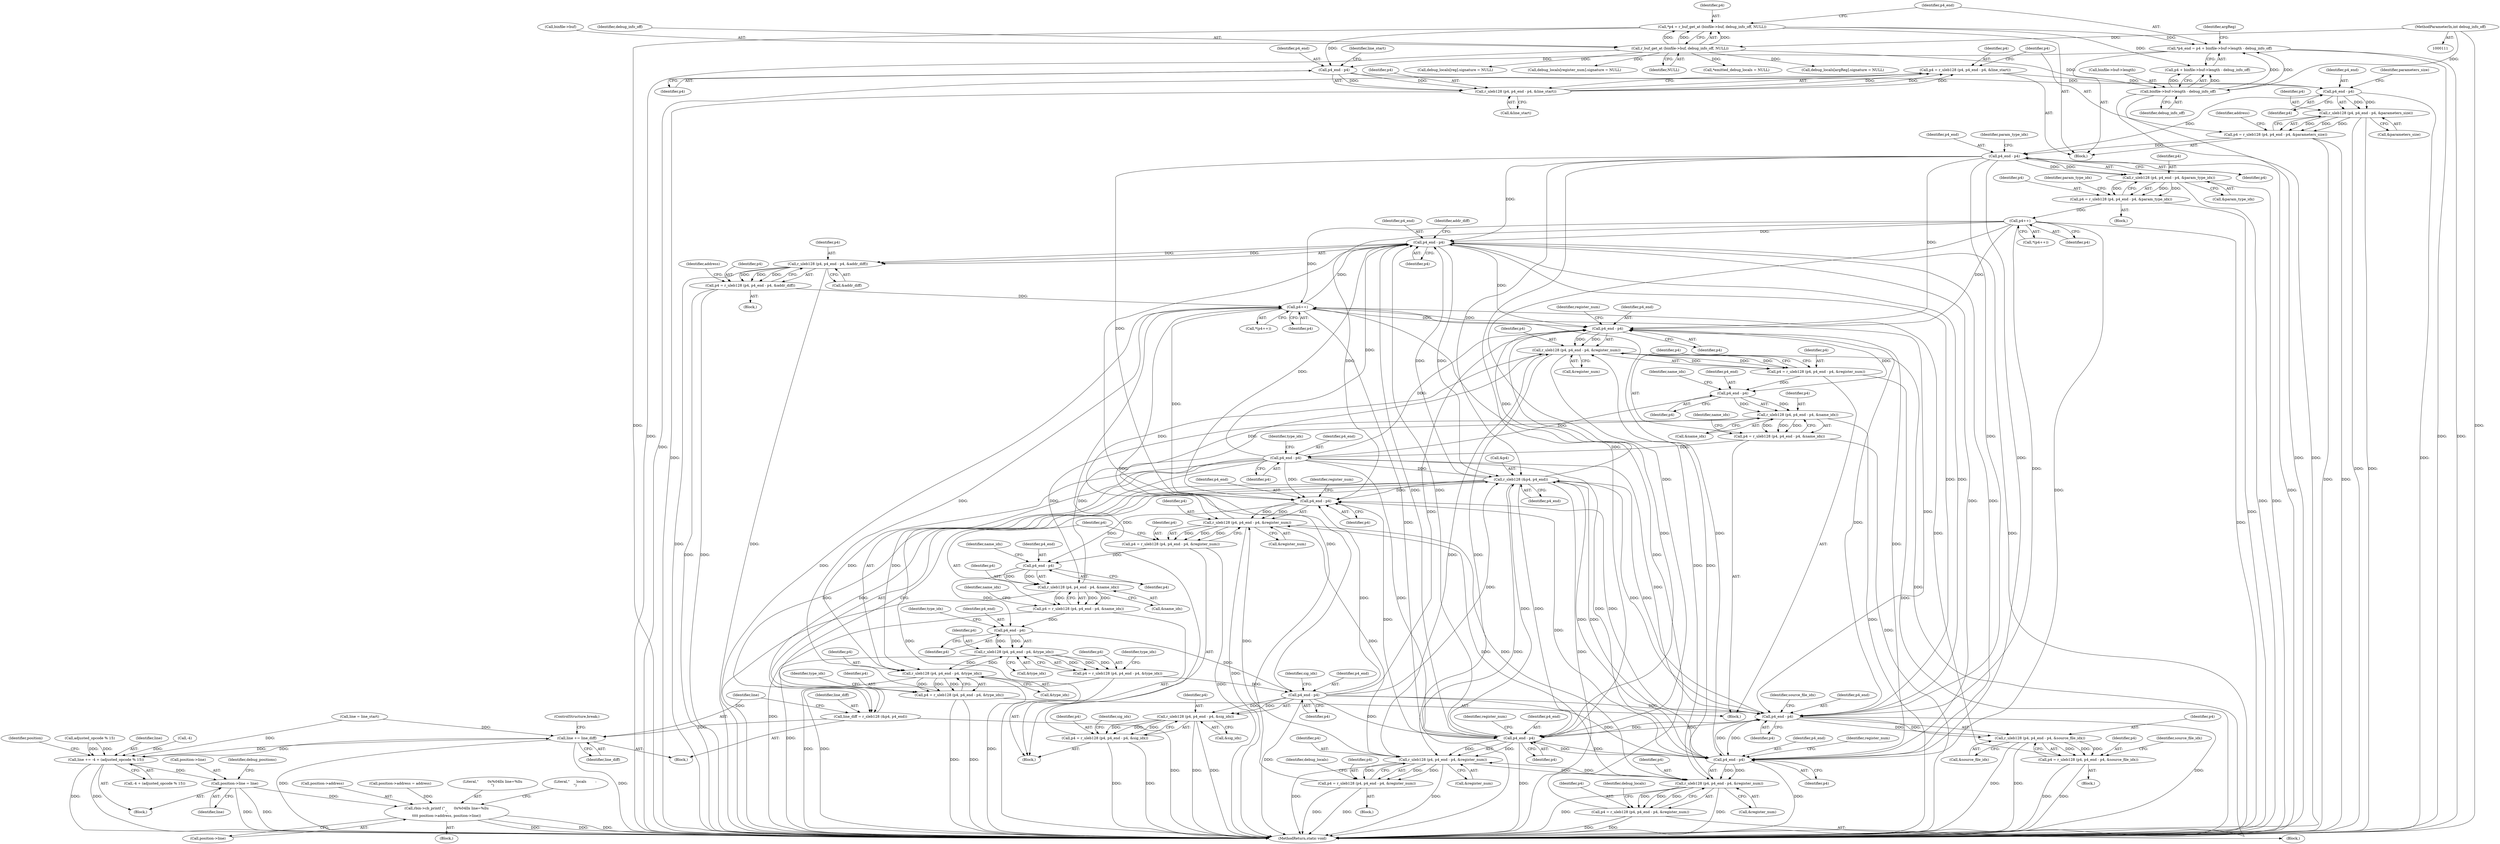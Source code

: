 digraph "0_radare2_ad55822430a03fe075221b543efb434567e9e431@pointer" {
"1000182" [label="(Call,p4 = r_uleb128 (p4, p4_end - p4, &line_start))"];
"1000184" [label="(Call,r_uleb128 (p4, p4_end - p4, &line_start))"];
"1000186" [label="(Call,p4_end - p4)"];
"1000140" [label="(Call,*p4_end = p4 + binfile->buf->length - debug_info_off)"];
"1000131" [label="(Call,*p4 = r_buf_get_at (binfile->buf, debug_info_off, NULL))"];
"1000133" [label="(Call,r_buf_get_at (binfile->buf, debug_info_off, NULL))"];
"1000122" [label="(MethodParameterIn,int debug_info_off)"];
"1000144" [label="(Call,binfile->buf->length - debug_info_off)"];
"1000195" [label="(Call,p4_end - p4)"];
"1000193" [label="(Call,r_uleb128 (p4, p4_end - p4, &parameters_size))"];
"1000191" [label="(Call,p4 = r_uleb128 (p4, p4_end - p4, &parameters_size))"];
"1000328" [label="(Call,p4_end - p4)"];
"1000326" [label="(Call,r_uleb128 (p4, p4_end - p4, &param_type_idx))"];
"1000324" [label="(Call,p4 = r_uleb128 (p4, p4_end - p4, &param_type_idx))"];
"1000405" [label="(Call,p4++)"];
"1000426" [label="(Call,p4_end - p4)"];
"1000424" [label="(Call,r_uleb128 (p4, p4_end - p4, &addr_diff))"];
"1000422" [label="(Call,p4 = r_uleb128 (p4, p4_end - p4, &addr_diff))"];
"1000995" [label="(Call,p4++)"];
"1000457" [label="(Call,p4_end - p4)"];
"1000455" [label="(Call,r_uleb128 (p4, p4_end - p4, &register_num))"];
"1000453" [label="(Call,p4 = r_uleb128 (p4, p4_end - p4, &register_num))"];
"1000466" [label="(Call,p4_end - p4)"];
"1000464" [label="(Call,r_uleb128 (p4, p4_end - p4, &name_idx))"];
"1000462" [label="(Call,p4 = r_uleb128 (p4, p4_end - p4, &name_idx))"];
"1000478" [label="(Call,p4_end - p4)"];
"1000440" [label="(Call,r_sleb128 (&p4, p4_end))"];
"1000438" [label="(Call,line_diff = r_sleb128 (&p4, p4_end))"];
"1000444" [label="(Call,line += line_diff)"];
"1000950" [label="(Call,line += -4 + (adjusted_opcode % 15))"];
"1000982" [label="(Call,position->line = line)"];
"1001055" [label="(Call,rbin->cb_printf (\"        0x%04llx line=%llu\n\",\n\t\t\t\t position->address, position->line))"];
"1000621" [label="(Call,p4_end - p4)"];
"1000619" [label="(Call,r_uleb128 (p4, p4_end - p4, &register_num))"];
"1000617" [label="(Call,p4 = r_uleb128 (p4, p4_end - p4, &register_num))"];
"1000630" [label="(Call,p4_end - p4)"];
"1000628" [label="(Call,r_uleb128 (p4, p4_end - p4, &name_idx))"];
"1000626" [label="(Call,p4 = r_uleb128 (p4, p4_end - p4, &name_idx))"];
"1000642" [label="(Call,p4_end - p4)"];
"1000640" [label="(Call,r_uleb128 (p4, p4_end - p4, &type_idx))"];
"1000476" [label="(Call,r_uleb128 (p4, p4_end - p4, &type_idx))"];
"1000474" [label="(Call,p4 = r_uleb128 (p4, p4_end - p4, &type_idx))"];
"1000638" [label="(Call,p4 = r_uleb128 (p4, p4_end - p4, &type_idx))"];
"1000654" [label="(Call,p4_end - p4)"];
"1000652" [label="(Call,r_uleb128 (p4, p4_end - p4, &sig_idx))"];
"1000650" [label="(Call,p4 = r_uleb128 (p4, p4_end - p4, &sig_idx))"];
"1000796" [label="(Call,p4_end - p4)"];
"1000794" [label="(Call,r_uleb128 (p4, p4_end - p4, &register_num))"];
"1000792" [label="(Call,p4 = r_uleb128 (p4, p4_end - p4, &register_num))"];
"1000889" [label="(Call,r_uleb128 (p4, p4_end - p4, &register_num))"];
"1000887" [label="(Call,p4 = r_uleb128 (p4, p4_end - p4, &register_num))"];
"1000891" [label="(Call,p4_end - p4)"];
"1000929" [label="(Call,p4_end - p4)"];
"1000927" [label="(Call,r_uleb128 (p4, p4_end - p4, &source_file_idx))"];
"1000925" [label="(Call,p4 = r_uleb128 (p4, p4_end - p4, &source_file_idx))"];
"1000440" [label="(Call,r_sleb128 (&p4, p4_end))"];
"1000429" [label="(Call,&addr_diff)"];
"1000188" [label="(Identifier,p4)"];
"1000131" [label="(Call,*p4 = r_buf_get_at (binfile->buf, debug_info_off, NULL))"];
"1000796" [label="(Call,p4_end - p4)"];
"1000445" [label="(Identifier,line)"];
"1000798" [label="(Identifier,p4)"];
"1000888" [label="(Identifier,p4)"];
"1000326" [label="(Call,r_uleb128 (p4, p4_end - p4, &param_type_idx))"];
"1000447" [label="(ControlStructure,break;)"];
"1000194" [label="(Identifier,p4)"];
"1000145" [label="(Call,binfile->buf->length)"];
"1000464" [label="(Call,r_uleb128 (p4, p4_end - p4, &name_idx))"];
"1000189" [label="(Call,&line_start)"];
"1000617" [label="(Call,p4 = r_uleb128 (p4, p4_end - p4, &register_num))"];
"1000183" [label="(Identifier,p4)"];
"1000198" [label="(Call,&parameters_size)"];
"1000332" [label="(Identifier,param_type_idx)"];
"1000654" [label="(Call,p4_end - p4)"];
"1000626" [label="(Call,p4 = r_uleb128 (p4, p4_end - p4, &name_idx))"];
"1000453" [label="(Call,p4 = r_uleb128 (p4, p4_end - p4, &register_num))"];
"1000470" [label="(Identifier,name_idx)"];
"1000900" [label="(Identifier,debug_locals)"];
"1000404" [label="(Call,*(p4++))"];
"1000797" [label="(Identifier,p4_end)"];
"1000138" [label="(Identifier,NULL)"];
"1000423" [label="(Identifier,p4)"];
"1000634" [label="(Identifier,name_idx)"];
"1000169" [label="(Call,*emitted_debug_locals = NULL)"];
"1000924" [label="(Block,)"];
"1000444" [label="(Call,line += line_diff)"];
"1000928" [label="(Identifier,p4)"];
"1000950" [label="(Call,line += -4 + (adjusted_opcode % 15))"];
"1001056" [label="(Literal,\"        0x%04llx line=%llu\n\")"];
"1000892" [label="(Identifier,p4_end)"];
"1000462" [label="(Call,p4 = r_uleb128 (p4, p4_end - p4, &name_idx))"];
"1000930" [label="(Identifier,p4_end)"];
"1000182" [label="(Call,p4 = r_uleb128 (p4, p4_end - p4, &line_start))"];
"1001064" [label="(Literal,\"      locals        :\n\")"];
"1000475" [label="(Identifier,p4)"];
"1000477" [label="(Identifier,p4)"];
"1000329" [label="(Identifier,p4_end)"];
"1000641" [label="(Identifier,p4)"];
"1000430" [label="(Identifier,addr_diff)"];
"1000960" [label="(Identifier,position)"];
"1000794" [label="(Call,r_uleb128 (p4, p4_end - p4, &register_num))"];
"1000184" [label="(Call,r_uleb128 (p4, p4_end - p4, &line_start))"];
"1000792" [label="(Call,p4 = r_uleb128 (p4, p4_end - p4, &register_num))"];
"1000205" [label="(Call,line = line_start)"];
"1000330" [label="(Identifier,p4)"];
"1000425" [label="(Identifier,p4)"];
"1000983" [label="(Call,position->line)"];
"1000187" [label="(Identifier,p4_end)"];
"1000460" [label="(Call,&register_num)"];
"1001057" [label="(Call,position->address)"];
"1000142" [label="(Call,p4 + binfile->buf->length - debug_info_off)"];
"1000793" [label="(Identifier,p4)"];
"1000630" [label="(Call,p4_end - p4)"];
"1000926" [label="(Identifier,p4)"];
"1000427" [label="(Identifier,p4_end)"];
"1000889" [label="(Call,r_uleb128 (p4, p4_end - p4, &register_num))"];
"1000468" [label="(Identifier,p4)"];
"1000192" [label="(Identifier,p4)"];
"1000622" [label="(Identifier,p4_end)"];
"1000328" [label="(Call,p4_end - p4)"];
"1000799" [label="(Call,&register_num)"];
"1000650" [label="(Call,p4 = r_uleb128 (p4, p4_end - p4, &sig_idx))"];
"1000643" [label="(Identifier,p4_end)"];
"1000620" [label="(Identifier,p4)"];
"1000122" [label="(MethodParameterIn,int debug_info_off)"];
"1000334" [label="(Identifier,param_type_idx)"];
"1000955" [label="(Call,adjusted_opcode % 15)"];
"1000304" [label="(Block,)"];
"1000195" [label="(Call,p4_end - p4)"];
"1000636" [label="(Identifier,name_idx)"];
"1000137" [label="(Identifier,debug_info_off)"];
"1000469" [label="(Call,&name_idx)"];
"1000633" [label="(Call,&name_idx)"];
"1001187" [label="(MethodReturn,static void)"];
"1000628" [label="(Call,r_uleb128 (p4, p4_end - p4, &name_idx))"];
"1000327" [label="(Identifier,p4)"];
"1000631" [label="(Identifier,p4_end)"];
"1000640" [label="(Call,r_uleb128 (p4, p4_end - p4, &type_idx))"];
"1000267" [label="(Call,debug_locals[argReg].signature = NULL)"];
"1000438" [label="(Call,line_diff = r_sleb128 (&p4, p4_end))"];
"1000645" [label="(Call,&type_idx)"];
"1000932" [label="(Call,&source_file_idx)"];
"1000472" [label="(Identifier,name_idx)"];
"1000885" [label="(Block,)"];
"1000482" [label="(Identifier,type_idx)"];
"1000123" [label="(Block,)"];
"1000651" [label="(Identifier,p4)"];
"1000890" [label="(Identifier,p4)"];
"1000982" [label="(Call,position->line = line)"];
"1000377" [label="(Call,debug_locals[reg].signature = NULL)"];
"1000632" [label="(Identifier,p4)"];
"1000800" [label="(Identifier,register_num)"];
"1000988" [label="(Identifier,debug_positions)"];
"1000134" [label="(Call,binfile->buf)"];
"1001060" [label="(Call,position->line)"];
"1000132" [label="(Identifier,p4)"];
"1000476" [label="(Call,r_uleb128 (p4, p4_end - p4, &type_idx))"];
"1000465" [label="(Identifier,p4)"];
"1000474" [label="(Call,p4 = r_uleb128 (p4, p4_end - p4, &type_idx))"];
"1000420" [label="(Block,)"];
"1000629" [label="(Identifier,p4)"];
"1000986" [label="(Identifier,line)"];
"1000133" [label="(Call,r_buf_get_at (binfile->buf, debug_info_off, NULL))"];
"1000894" [label="(Call,&register_num)"];
"1000484" [label="(Identifier,type_idx)"];
"1000612" [label="(Block,)"];
"1000454" [label="(Identifier,p4)"];
"1000951" [label="(Identifier,line)"];
"1000141" [label="(Identifier,p4_end)"];
"1000933" [label="(Identifier,source_file_idx)"];
"1000927" [label="(Call,r_uleb128 (p4, p4_end - p4, &source_file_idx))"];
"1000953" [label="(Call,-4)"];
"1000657" [label="(Call,&sig_idx)"];
"1000461" [label="(Identifier,register_num)"];
"1000443" [label="(Identifier,p4_end)"];
"1000446" [label="(Identifier,line_diff)"];
"1000648" [label="(Identifier,type_idx)"];
"1000804" [label="(Identifier,debug_locals)"];
"1000140" [label="(Call,*p4_end = p4 + binfile->buf->length - debug_info_off)"];
"1000479" [label="(Identifier,p4_end)"];
"1000463" [label="(Identifier,p4)"];
"1000891" [label="(Call,p4_end - p4)"];
"1000325" [label="(Identifier,p4)"];
"1000790" [label="(Block,)"];
"1000191" [label="(Call,p4 = r_uleb128 (p4, p4_end - p4, &parameters_size))"];
"1000795" [label="(Identifier,p4)"];
"1000994" [label="(Call,*(p4++))"];
"1000144" [label="(Call,binfile->buf->length - debug_info_off)"];
"1000426" [label="(Call,p4_end - p4)"];
"1000405" [label="(Call,p4++)"];
"1000441" [label="(Call,&p4)"];
"1000193" [label="(Call,r_uleb128 (p4, p4_end - p4, &parameters_size))"];
"1000596" [label="(Call,debug_locals[register_num].signature = NULL)"];
"1000639" [label="(Identifier,p4)"];
"1000893" [label="(Identifier,p4)"];
"1000466" [label="(Call,p4_end - p4)"];
"1000185" [label="(Identifier,p4)"];
"1000324" [label="(Call,p4 = r_uleb128 (p4, p4_end - p4, &param_type_idx))"];
"1000996" [label="(Identifier,p4)"];
"1000436" [label="(Block,)"];
"1000449" [label="(Block,)"];
"1000938" [label="(Block,)"];
"1000660" [label="(Identifier,sig_idx)"];
"1001055" [label="(Call,rbin->cb_printf (\"        0x%04llx line=%llu\n\",\n\t\t\t\t position->address, position->line))"];
"1000197" [label="(Identifier,p4)"];
"1000655" [label="(Identifier,p4_end)"];
"1000190" [label="(Identifier,line_start)"];
"1000432" [label="(Identifier,address)"];
"1000656" [label="(Identifier,p4)"];
"1000638" [label="(Call,p4 = r_uleb128 (p4, p4_end - p4, &type_idx))"];
"1000931" [label="(Identifier,p4)"];
"1000406" [label="(Identifier,p4)"];
"1000459" [label="(Identifier,p4)"];
"1000625" [label="(Identifier,register_num)"];
"1000642" [label="(Call,p4_end - p4)"];
"1000658" [label="(Identifier,sig_idx)"];
"1000467" [label="(Identifier,p4_end)"];
"1000619" [label="(Call,r_uleb128 (p4, p4_end - p4, &register_num))"];
"1000618" [label="(Identifier,p4)"];
"1000952" [label="(Call,-4 + (adjusted_opcode % 15))"];
"1000627" [label="(Identifier,p4)"];
"1000480" [label="(Identifier,p4)"];
"1000887" [label="(Call,p4 = r_uleb128 (p4, p4_end - p4, &register_num))"];
"1000428" [label="(Identifier,p4)"];
"1000456" [label="(Identifier,p4)"];
"1000455" [label="(Call,r_uleb128 (p4, p4_end - p4, &register_num))"];
"1000481" [label="(Call,&type_idx)"];
"1000652" [label="(Call,r_uleb128 (p4, p4_end - p4, &sig_idx))"];
"1000644" [label="(Identifier,p4)"];
"1000925" [label="(Call,p4 = r_uleb128 (p4, p4_end - p4, &source_file_idx))"];
"1000331" [label="(Call,&param_type_idx)"];
"1000478" [label="(Call,p4_end - p4)"];
"1000439" [label="(Identifier,line_diff)"];
"1000458" [label="(Identifier,p4_end)"];
"1000186" [label="(Call,p4_end - p4)"];
"1000202" [label="(Identifier,address)"];
"1000935" [label="(Identifier,source_file_idx)"];
"1000457" [label="(Call,p4_end - p4)"];
"1000623" [label="(Identifier,p4)"];
"1000895" [label="(Identifier,register_num)"];
"1000424" [label="(Call,r_uleb128 (p4, p4_end - p4, &addr_diff))"];
"1000199" [label="(Identifier,parameters_size)"];
"1000929" [label="(Call,p4_end - p4)"];
"1000624" [label="(Call,&register_num)"];
"1000422" [label="(Call,p4 = r_uleb128 (p4, p4_end - p4, &addr_diff))"];
"1000646" [label="(Identifier,type_idx)"];
"1000995" [label="(Call,p4++)"];
"1000150" [label="(Identifier,debug_info_off)"];
"1000653" [label="(Identifier,p4)"];
"1000621" [label="(Call,p4_end - p4)"];
"1000156" [label="(Identifier,argReg)"];
"1001054" [label="(Block,)"];
"1000977" [label="(Call,position->address = address)"];
"1000196" [label="(Identifier,p4_end)"];
"1000182" -> "1000123"  [label="AST: "];
"1000182" -> "1000184"  [label="CFG: "];
"1000183" -> "1000182"  [label="AST: "];
"1000184" -> "1000182"  [label="AST: "];
"1000192" -> "1000182"  [label="CFG: "];
"1000182" -> "1001187"  [label="DDG: "];
"1000184" -> "1000182"  [label="DDG: "];
"1000184" -> "1000182"  [label="DDG: "];
"1000184" -> "1000182"  [label="DDG: "];
"1000182" -> "1000195"  [label="DDG: "];
"1000184" -> "1000189"  [label="CFG: "];
"1000185" -> "1000184"  [label="AST: "];
"1000186" -> "1000184"  [label="AST: "];
"1000189" -> "1000184"  [label="AST: "];
"1000184" -> "1001187"  [label="DDG: "];
"1000186" -> "1000184"  [label="DDG: "];
"1000186" -> "1000184"  [label="DDG: "];
"1000186" -> "1000188"  [label="CFG: "];
"1000187" -> "1000186"  [label="AST: "];
"1000188" -> "1000186"  [label="AST: "];
"1000190" -> "1000186"  [label="CFG: "];
"1000140" -> "1000186"  [label="DDG: "];
"1000131" -> "1000186"  [label="DDG: "];
"1000186" -> "1000195"  [label="DDG: "];
"1000140" -> "1000123"  [label="AST: "];
"1000140" -> "1000142"  [label="CFG: "];
"1000141" -> "1000140"  [label="AST: "];
"1000142" -> "1000140"  [label="AST: "];
"1000156" -> "1000140"  [label="CFG: "];
"1000140" -> "1001187"  [label="DDG: "];
"1000140" -> "1001187"  [label="DDG: "];
"1000131" -> "1000140"  [label="DDG: "];
"1000144" -> "1000140"  [label="DDG: "];
"1000144" -> "1000140"  [label="DDG: "];
"1000131" -> "1000123"  [label="AST: "];
"1000131" -> "1000133"  [label="CFG: "];
"1000132" -> "1000131"  [label="AST: "];
"1000133" -> "1000131"  [label="AST: "];
"1000141" -> "1000131"  [label="CFG: "];
"1000131" -> "1001187"  [label="DDG: "];
"1000133" -> "1000131"  [label="DDG: "];
"1000133" -> "1000131"  [label="DDG: "];
"1000133" -> "1000131"  [label="DDG: "];
"1000131" -> "1000142"  [label="DDG: "];
"1000133" -> "1000138"  [label="CFG: "];
"1000134" -> "1000133"  [label="AST: "];
"1000137" -> "1000133"  [label="AST: "];
"1000138" -> "1000133"  [label="AST: "];
"1000133" -> "1001187"  [label="DDG: "];
"1000122" -> "1000133"  [label="DDG: "];
"1000133" -> "1000144"  [label="DDG: "];
"1000133" -> "1000169"  [label="DDG: "];
"1000133" -> "1000267"  [label="DDG: "];
"1000133" -> "1000377"  [label="DDG: "];
"1000133" -> "1000596"  [label="DDG: "];
"1000122" -> "1000111"  [label="AST: "];
"1000122" -> "1001187"  [label="DDG: "];
"1000122" -> "1000144"  [label="DDG: "];
"1000144" -> "1000142"  [label="AST: "];
"1000144" -> "1000150"  [label="CFG: "];
"1000145" -> "1000144"  [label="AST: "];
"1000150" -> "1000144"  [label="AST: "];
"1000142" -> "1000144"  [label="CFG: "];
"1000144" -> "1001187"  [label="DDG: "];
"1000144" -> "1001187"  [label="DDG: "];
"1000144" -> "1000142"  [label="DDG: "];
"1000144" -> "1000142"  [label="DDG: "];
"1000195" -> "1000193"  [label="AST: "];
"1000195" -> "1000197"  [label="CFG: "];
"1000196" -> "1000195"  [label="AST: "];
"1000197" -> "1000195"  [label="AST: "];
"1000199" -> "1000195"  [label="CFG: "];
"1000195" -> "1001187"  [label="DDG: "];
"1000195" -> "1000193"  [label="DDG: "];
"1000195" -> "1000193"  [label="DDG: "];
"1000195" -> "1000328"  [label="DDG: "];
"1000193" -> "1000191"  [label="AST: "];
"1000193" -> "1000198"  [label="CFG: "];
"1000194" -> "1000193"  [label="AST: "];
"1000198" -> "1000193"  [label="AST: "];
"1000191" -> "1000193"  [label="CFG: "];
"1000193" -> "1001187"  [label="DDG: "];
"1000193" -> "1001187"  [label="DDG: "];
"1000193" -> "1000191"  [label="DDG: "];
"1000193" -> "1000191"  [label="DDG: "];
"1000193" -> "1000191"  [label="DDG: "];
"1000191" -> "1000123"  [label="AST: "];
"1000192" -> "1000191"  [label="AST: "];
"1000202" -> "1000191"  [label="CFG: "];
"1000191" -> "1001187"  [label="DDG: "];
"1000191" -> "1001187"  [label="DDG: "];
"1000191" -> "1000328"  [label="DDG: "];
"1000328" -> "1000326"  [label="AST: "];
"1000328" -> "1000330"  [label="CFG: "];
"1000329" -> "1000328"  [label="AST: "];
"1000330" -> "1000328"  [label="AST: "];
"1000332" -> "1000328"  [label="CFG: "];
"1000328" -> "1001187"  [label="DDG: "];
"1000328" -> "1000326"  [label="DDG: "];
"1000328" -> "1000326"  [label="DDG: "];
"1000328" -> "1000426"  [label="DDG: "];
"1000328" -> "1000440"  [label="DDG: "];
"1000328" -> "1000457"  [label="DDG: "];
"1000328" -> "1000621"  [label="DDG: "];
"1000328" -> "1000796"  [label="DDG: "];
"1000328" -> "1000891"  [label="DDG: "];
"1000328" -> "1000929"  [label="DDG: "];
"1000326" -> "1000324"  [label="AST: "];
"1000326" -> "1000331"  [label="CFG: "];
"1000327" -> "1000326"  [label="AST: "];
"1000331" -> "1000326"  [label="AST: "];
"1000324" -> "1000326"  [label="CFG: "];
"1000326" -> "1001187"  [label="DDG: "];
"1000326" -> "1001187"  [label="DDG: "];
"1000326" -> "1000324"  [label="DDG: "];
"1000326" -> "1000324"  [label="DDG: "];
"1000326" -> "1000324"  [label="DDG: "];
"1000324" -> "1000304"  [label="AST: "];
"1000325" -> "1000324"  [label="AST: "];
"1000334" -> "1000324"  [label="CFG: "];
"1000324" -> "1001187"  [label="DDG: "];
"1000324" -> "1000405"  [label="DDG: "];
"1000405" -> "1000404"  [label="AST: "];
"1000405" -> "1000406"  [label="CFG: "];
"1000406" -> "1000405"  [label="AST: "];
"1000404" -> "1000405"  [label="CFG: "];
"1000405" -> "1001187"  [label="DDG: "];
"1000405" -> "1000426"  [label="DDG: "];
"1000405" -> "1000457"  [label="DDG: "];
"1000405" -> "1000621"  [label="DDG: "];
"1000405" -> "1000796"  [label="DDG: "];
"1000405" -> "1000891"  [label="DDG: "];
"1000405" -> "1000929"  [label="DDG: "];
"1000405" -> "1000995"  [label="DDG: "];
"1000426" -> "1000424"  [label="AST: "];
"1000426" -> "1000428"  [label="CFG: "];
"1000427" -> "1000426"  [label="AST: "];
"1000428" -> "1000426"  [label="AST: "];
"1000430" -> "1000426"  [label="CFG: "];
"1000426" -> "1001187"  [label="DDG: "];
"1000426" -> "1000424"  [label="DDG: "];
"1000426" -> "1000424"  [label="DDG: "];
"1000654" -> "1000426"  [label="DDG: "];
"1000440" -> "1000426"  [label="DDG: "];
"1000891" -> "1000426"  [label="DDG: "];
"1000478" -> "1000426"  [label="DDG: "];
"1000929" -> "1000426"  [label="DDG: "];
"1000796" -> "1000426"  [label="DDG: "];
"1000995" -> "1000426"  [label="DDG: "];
"1000426" -> "1000440"  [label="DDG: "];
"1000426" -> "1000457"  [label="DDG: "];
"1000426" -> "1000621"  [label="DDG: "];
"1000426" -> "1000796"  [label="DDG: "];
"1000426" -> "1000891"  [label="DDG: "];
"1000426" -> "1000929"  [label="DDG: "];
"1000424" -> "1000422"  [label="AST: "];
"1000424" -> "1000429"  [label="CFG: "];
"1000425" -> "1000424"  [label="AST: "];
"1000429" -> "1000424"  [label="AST: "];
"1000422" -> "1000424"  [label="CFG: "];
"1000424" -> "1001187"  [label="DDG: "];
"1000424" -> "1001187"  [label="DDG: "];
"1000424" -> "1000422"  [label="DDG: "];
"1000424" -> "1000422"  [label="DDG: "];
"1000424" -> "1000422"  [label="DDG: "];
"1000422" -> "1000420"  [label="AST: "];
"1000423" -> "1000422"  [label="AST: "];
"1000432" -> "1000422"  [label="CFG: "];
"1000422" -> "1001187"  [label="DDG: "];
"1000422" -> "1001187"  [label="DDG: "];
"1000422" -> "1000995"  [label="DDG: "];
"1000995" -> "1000994"  [label="AST: "];
"1000995" -> "1000996"  [label="CFG: "];
"1000996" -> "1000995"  [label="AST: "];
"1000994" -> "1000995"  [label="CFG: "];
"1000995" -> "1001187"  [label="DDG: "];
"1000995" -> "1000457"  [label="DDG: "];
"1000995" -> "1000621"  [label="DDG: "];
"1000995" -> "1000796"  [label="DDG: "];
"1000995" -> "1000891"  [label="DDG: "];
"1000995" -> "1000929"  [label="DDG: "];
"1000650" -> "1000995"  [label="DDG: "];
"1000792" -> "1000995"  [label="DDG: "];
"1000474" -> "1000995"  [label="DDG: "];
"1000887" -> "1000995"  [label="DDG: "];
"1000925" -> "1000995"  [label="DDG: "];
"1000457" -> "1000455"  [label="AST: "];
"1000457" -> "1000459"  [label="CFG: "];
"1000458" -> "1000457"  [label="AST: "];
"1000459" -> "1000457"  [label="AST: "];
"1000461" -> "1000457"  [label="CFG: "];
"1000457" -> "1000455"  [label="DDG: "];
"1000457" -> "1000455"  [label="DDG: "];
"1000654" -> "1000457"  [label="DDG: "];
"1000440" -> "1000457"  [label="DDG: "];
"1000891" -> "1000457"  [label="DDG: "];
"1000478" -> "1000457"  [label="DDG: "];
"1000929" -> "1000457"  [label="DDG: "];
"1000796" -> "1000457"  [label="DDG: "];
"1000457" -> "1000466"  [label="DDG: "];
"1000455" -> "1000453"  [label="AST: "];
"1000455" -> "1000460"  [label="CFG: "];
"1000456" -> "1000455"  [label="AST: "];
"1000460" -> "1000455"  [label="AST: "];
"1000453" -> "1000455"  [label="CFG: "];
"1000455" -> "1001187"  [label="DDG: "];
"1000455" -> "1000453"  [label="DDG: "];
"1000455" -> "1000453"  [label="DDG: "];
"1000455" -> "1000453"  [label="DDG: "];
"1000619" -> "1000455"  [label="DDG: "];
"1000794" -> "1000455"  [label="DDG: "];
"1000889" -> "1000455"  [label="DDG: "];
"1000455" -> "1000619"  [label="DDG: "];
"1000455" -> "1000794"  [label="DDG: "];
"1000455" -> "1000889"  [label="DDG: "];
"1000453" -> "1000449"  [label="AST: "];
"1000454" -> "1000453"  [label="AST: "];
"1000463" -> "1000453"  [label="CFG: "];
"1000453" -> "1001187"  [label="DDG: "];
"1000453" -> "1000466"  [label="DDG: "];
"1000466" -> "1000464"  [label="AST: "];
"1000466" -> "1000468"  [label="CFG: "];
"1000467" -> "1000466"  [label="AST: "];
"1000468" -> "1000466"  [label="AST: "];
"1000470" -> "1000466"  [label="CFG: "];
"1000466" -> "1000464"  [label="DDG: "];
"1000466" -> "1000464"  [label="DDG: "];
"1000466" -> "1000478"  [label="DDG: "];
"1000464" -> "1000462"  [label="AST: "];
"1000464" -> "1000469"  [label="CFG: "];
"1000465" -> "1000464"  [label="AST: "];
"1000469" -> "1000464"  [label="AST: "];
"1000462" -> "1000464"  [label="CFG: "];
"1000464" -> "1001187"  [label="DDG: "];
"1000464" -> "1000462"  [label="DDG: "];
"1000464" -> "1000462"  [label="DDG: "];
"1000464" -> "1000462"  [label="DDG: "];
"1000628" -> "1000464"  [label="DDG: "];
"1000464" -> "1000628"  [label="DDG: "];
"1000462" -> "1000449"  [label="AST: "];
"1000463" -> "1000462"  [label="AST: "];
"1000472" -> "1000462"  [label="CFG: "];
"1000462" -> "1001187"  [label="DDG: "];
"1000462" -> "1000478"  [label="DDG: "];
"1000478" -> "1000476"  [label="AST: "];
"1000478" -> "1000480"  [label="CFG: "];
"1000479" -> "1000478"  [label="AST: "];
"1000480" -> "1000478"  [label="AST: "];
"1000482" -> "1000478"  [label="CFG: "];
"1000478" -> "1001187"  [label="DDG: "];
"1000478" -> "1000440"  [label="DDG: "];
"1000478" -> "1000476"  [label="DDG: "];
"1000478" -> "1000476"  [label="DDG: "];
"1000478" -> "1000621"  [label="DDG: "];
"1000478" -> "1000796"  [label="DDG: "];
"1000478" -> "1000891"  [label="DDG: "];
"1000478" -> "1000929"  [label="DDG: "];
"1000440" -> "1000438"  [label="AST: "];
"1000440" -> "1000443"  [label="CFG: "];
"1000441" -> "1000440"  [label="AST: "];
"1000443" -> "1000440"  [label="AST: "];
"1000438" -> "1000440"  [label="CFG: "];
"1000440" -> "1001187"  [label="DDG: "];
"1000440" -> "1001187"  [label="DDG: "];
"1000440" -> "1000438"  [label="DDG: "];
"1000440" -> "1000438"  [label="DDG: "];
"1000654" -> "1000440"  [label="DDG: "];
"1000891" -> "1000440"  [label="DDG: "];
"1000929" -> "1000440"  [label="DDG: "];
"1000796" -> "1000440"  [label="DDG: "];
"1000440" -> "1000621"  [label="DDG: "];
"1000440" -> "1000796"  [label="DDG: "];
"1000440" -> "1000891"  [label="DDG: "];
"1000440" -> "1000929"  [label="DDG: "];
"1000438" -> "1000436"  [label="AST: "];
"1000439" -> "1000438"  [label="AST: "];
"1000445" -> "1000438"  [label="CFG: "];
"1000438" -> "1001187"  [label="DDG: "];
"1000438" -> "1000444"  [label="DDG: "];
"1000444" -> "1000436"  [label="AST: "];
"1000444" -> "1000446"  [label="CFG: "];
"1000445" -> "1000444"  [label="AST: "];
"1000446" -> "1000444"  [label="AST: "];
"1000447" -> "1000444"  [label="CFG: "];
"1000444" -> "1001187"  [label="DDG: "];
"1000444" -> "1001187"  [label="DDG: "];
"1000205" -> "1000444"  [label="DDG: "];
"1000950" -> "1000444"  [label="DDG: "];
"1000444" -> "1000950"  [label="DDG: "];
"1000950" -> "1000938"  [label="AST: "];
"1000950" -> "1000952"  [label="CFG: "];
"1000951" -> "1000950"  [label="AST: "];
"1000952" -> "1000950"  [label="AST: "];
"1000960" -> "1000950"  [label="CFG: "];
"1000950" -> "1001187"  [label="DDG: "];
"1000950" -> "1001187"  [label="DDG: "];
"1000953" -> "1000950"  [label="DDG: "];
"1000955" -> "1000950"  [label="DDG: "];
"1000955" -> "1000950"  [label="DDG: "];
"1000205" -> "1000950"  [label="DDG: "];
"1000950" -> "1000982"  [label="DDG: "];
"1000982" -> "1000938"  [label="AST: "];
"1000982" -> "1000986"  [label="CFG: "];
"1000983" -> "1000982"  [label="AST: "];
"1000986" -> "1000982"  [label="AST: "];
"1000988" -> "1000982"  [label="CFG: "];
"1000982" -> "1001187"  [label="DDG: "];
"1000982" -> "1001187"  [label="DDG: "];
"1000982" -> "1001055"  [label="DDG: "];
"1001055" -> "1001054"  [label="AST: "];
"1001055" -> "1001060"  [label="CFG: "];
"1001056" -> "1001055"  [label="AST: "];
"1001057" -> "1001055"  [label="AST: "];
"1001060" -> "1001055"  [label="AST: "];
"1001064" -> "1001055"  [label="CFG: "];
"1001055" -> "1001187"  [label="DDG: "];
"1001055" -> "1001187"  [label="DDG: "];
"1001055" -> "1001187"  [label="DDG: "];
"1000977" -> "1001055"  [label="DDG: "];
"1000621" -> "1000619"  [label="AST: "];
"1000621" -> "1000623"  [label="CFG: "];
"1000622" -> "1000621"  [label="AST: "];
"1000623" -> "1000621"  [label="AST: "];
"1000625" -> "1000621"  [label="CFG: "];
"1000621" -> "1000619"  [label="DDG: "];
"1000621" -> "1000619"  [label="DDG: "];
"1000654" -> "1000621"  [label="DDG: "];
"1000891" -> "1000621"  [label="DDG: "];
"1000929" -> "1000621"  [label="DDG: "];
"1000796" -> "1000621"  [label="DDG: "];
"1000621" -> "1000630"  [label="DDG: "];
"1000619" -> "1000617"  [label="AST: "];
"1000619" -> "1000624"  [label="CFG: "];
"1000620" -> "1000619"  [label="AST: "];
"1000624" -> "1000619"  [label="AST: "];
"1000617" -> "1000619"  [label="CFG: "];
"1000619" -> "1001187"  [label="DDG: "];
"1000619" -> "1000617"  [label="DDG: "];
"1000619" -> "1000617"  [label="DDG: "];
"1000619" -> "1000617"  [label="DDG: "];
"1000794" -> "1000619"  [label="DDG: "];
"1000889" -> "1000619"  [label="DDG: "];
"1000619" -> "1000794"  [label="DDG: "];
"1000619" -> "1000889"  [label="DDG: "];
"1000617" -> "1000612"  [label="AST: "];
"1000618" -> "1000617"  [label="AST: "];
"1000627" -> "1000617"  [label="CFG: "];
"1000617" -> "1001187"  [label="DDG: "];
"1000617" -> "1000630"  [label="DDG: "];
"1000630" -> "1000628"  [label="AST: "];
"1000630" -> "1000632"  [label="CFG: "];
"1000631" -> "1000630"  [label="AST: "];
"1000632" -> "1000630"  [label="AST: "];
"1000634" -> "1000630"  [label="CFG: "];
"1000630" -> "1000628"  [label="DDG: "];
"1000630" -> "1000628"  [label="DDG: "];
"1000630" -> "1000642"  [label="DDG: "];
"1000628" -> "1000626"  [label="AST: "];
"1000628" -> "1000633"  [label="CFG: "];
"1000629" -> "1000628"  [label="AST: "];
"1000633" -> "1000628"  [label="AST: "];
"1000626" -> "1000628"  [label="CFG: "];
"1000628" -> "1001187"  [label="DDG: "];
"1000628" -> "1000626"  [label="DDG: "];
"1000628" -> "1000626"  [label="DDG: "];
"1000628" -> "1000626"  [label="DDG: "];
"1000626" -> "1000612"  [label="AST: "];
"1000627" -> "1000626"  [label="AST: "];
"1000636" -> "1000626"  [label="CFG: "];
"1000626" -> "1001187"  [label="DDG: "];
"1000626" -> "1000642"  [label="DDG: "];
"1000642" -> "1000640"  [label="AST: "];
"1000642" -> "1000644"  [label="CFG: "];
"1000643" -> "1000642"  [label="AST: "];
"1000644" -> "1000642"  [label="AST: "];
"1000646" -> "1000642"  [label="CFG: "];
"1000642" -> "1000640"  [label="DDG: "];
"1000642" -> "1000640"  [label="DDG: "];
"1000642" -> "1000654"  [label="DDG: "];
"1000640" -> "1000638"  [label="AST: "];
"1000640" -> "1000645"  [label="CFG: "];
"1000641" -> "1000640"  [label="AST: "];
"1000645" -> "1000640"  [label="AST: "];
"1000638" -> "1000640"  [label="CFG: "];
"1000640" -> "1001187"  [label="DDG: "];
"1000640" -> "1000476"  [label="DDG: "];
"1000640" -> "1000638"  [label="DDG: "];
"1000640" -> "1000638"  [label="DDG: "];
"1000640" -> "1000638"  [label="DDG: "];
"1000476" -> "1000640"  [label="DDG: "];
"1000476" -> "1000474"  [label="AST: "];
"1000476" -> "1000481"  [label="CFG: "];
"1000477" -> "1000476"  [label="AST: "];
"1000481" -> "1000476"  [label="AST: "];
"1000474" -> "1000476"  [label="CFG: "];
"1000476" -> "1001187"  [label="DDG: "];
"1000476" -> "1001187"  [label="DDG: "];
"1000476" -> "1000474"  [label="DDG: "];
"1000476" -> "1000474"  [label="DDG: "];
"1000476" -> "1000474"  [label="DDG: "];
"1000474" -> "1000449"  [label="AST: "];
"1000475" -> "1000474"  [label="AST: "];
"1000484" -> "1000474"  [label="CFG: "];
"1000474" -> "1001187"  [label="DDG: "];
"1000474" -> "1001187"  [label="DDG: "];
"1000638" -> "1000612"  [label="AST: "];
"1000639" -> "1000638"  [label="AST: "];
"1000648" -> "1000638"  [label="CFG: "];
"1000638" -> "1001187"  [label="DDG: "];
"1000638" -> "1000654"  [label="DDG: "];
"1000654" -> "1000652"  [label="AST: "];
"1000654" -> "1000656"  [label="CFG: "];
"1000655" -> "1000654"  [label="AST: "];
"1000656" -> "1000654"  [label="AST: "];
"1000658" -> "1000654"  [label="CFG: "];
"1000654" -> "1001187"  [label="DDG: "];
"1000654" -> "1000652"  [label="DDG: "];
"1000654" -> "1000652"  [label="DDG: "];
"1000654" -> "1000796"  [label="DDG: "];
"1000654" -> "1000891"  [label="DDG: "];
"1000654" -> "1000929"  [label="DDG: "];
"1000652" -> "1000650"  [label="AST: "];
"1000652" -> "1000657"  [label="CFG: "];
"1000653" -> "1000652"  [label="AST: "];
"1000657" -> "1000652"  [label="AST: "];
"1000650" -> "1000652"  [label="CFG: "];
"1000652" -> "1001187"  [label="DDG: "];
"1000652" -> "1001187"  [label="DDG: "];
"1000652" -> "1000650"  [label="DDG: "];
"1000652" -> "1000650"  [label="DDG: "];
"1000652" -> "1000650"  [label="DDG: "];
"1000650" -> "1000612"  [label="AST: "];
"1000651" -> "1000650"  [label="AST: "];
"1000660" -> "1000650"  [label="CFG: "];
"1000650" -> "1001187"  [label="DDG: "];
"1000650" -> "1001187"  [label="DDG: "];
"1000796" -> "1000794"  [label="AST: "];
"1000796" -> "1000798"  [label="CFG: "];
"1000797" -> "1000796"  [label="AST: "];
"1000798" -> "1000796"  [label="AST: "];
"1000800" -> "1000796"  [label="CFG: "];
"1000796" -> "1001187"  [label="DDG: "];
"1000796" -> "1000794"  [label="DDG: "];
"1000796" -> "1000794"  [label="DDG: "];
"1000891" -> "1000796"  [label="DDG: "];
"1000929" -> "1000796"  [label="DDG: "];
"1000796" -> "1000891"  [label="DDG: "];
"1000796" -> "1000929"  [label="DDG: "];
"1000794" -> "1000792"  [label="AST: "];
"1000794" -> "1000799"  [label="CFG: "];
"1000795" -> "1000794"  [label="AST: "];
"1000799" -> "1000794"  [label="AST: "];
"1000792" -> "1000794"  [label="CFG: "];
"1000794" -> "1001187"  [label="DDG: "];
"1000794" -> "1001187"  [label="DDG: "];
"1000794" -> "1000792"  [label="DDG: "];
"1000794" -> "1000792"  [label="DDG: "];
"1000794" -> "1000792"  [label="DDG: "];
"1000889" -> "1000794"  [label="DDG: "];
"1000794" -> "1000889"  [label="DDG: "];
"1000792" -> "1000790"  [label="AST: "];
"1000793" -> "1000792"  [label="AST: "];
"1000804" -> "1000792"  [label="CFG: "];
"1000792" -> "1001187"  [label="DDG: "];
"1000792" -> "1001187"  [label="DDG: "];
"1000889" -> "1000887"  [label="AST: "];
"1000889" -> "1000894"  [label="CFG: "];
"1000890" -> "1000889"  [label="AST: "];
"1000891" -> "1000889"  [label="AST: "];
"1000894" -> "1000889"  [label="AST: "];
"1000887" -> "1000889"  [label="CFG: "];
"1000889" -> "1001187"  [label="DDG: "];
"1000889" -> "1001187"  [label="DDG: "];
"1000889" -> "1000887"  [label="DDG: "];
"1000889" -> "1000887"  [label="DDG: "];
"1000889" -> "1000887"  [label="DDG: "];
"1000891" -> "1000889"  [label="DDG: "];
"1000891" -> "1000889"  [label="DDG: "];
"1000887" -> "1000885"  [label="AST: "];
"1000888" -> "1000887"  [label="AST: "];
"1000900" -> "1000887"  [label="CFG: "];
"1000887" -> "1001187"  [label="DDG: "];
"1000887" -> "1001187"  [label="DDG: "];
"1000891" -> "1000893"  [label="CFG: "];
"1000892" -> "1000891"  [label="AST: "];
"1000893" -> "1000891"  [label="AST: "];
"1000895" -> "1000891"  [label="CFG: "];
"1000891" -> "1001187"  [label="DDG: "];
"1000929" -> "1000891"  [label="DDG: "];
"1000891" -> "1000929"  [label="DDG: "];
"1000929" -> "1000927"  [label="AST: "];
"1000929" -> "1000931"  [label="CFG: "];
"1000930" -> "1000929"  [label="AST: "];
"1000931" -> "1000929"  [label="AST: "];
"1000933" -> "1000929"  [label="CFG: "];
"1000929" -> "1001187"  [label="DDG: "];
"1000929" -> "1000927"  [label="DDG: "];
"1000929" -> "1000927"  [label="DDG: "];
"1000927" -> "1000925"  [label="AST: "];
"1000927" -> "1000932"  [label="CFG: "];
"1000928" -> "1000927"  [label="AST: "];
"1000932" -> "1000927"  [label="AST: "];
"1000925" -> "1000927"  [label="CFG: "];
"1000927" -> "1001187"  [label="DDG: "];
"1000927" -> "1001187"  [label="DDG: "];
"1000927" -> "1000925"  [label="DDG: "];
"1000927" -> "1000925"  [label="DDG: "];
"1000927" -> "1000925"  [label="DDG: "];
"1000925" -> "1000924"  [label="AST: "];
"1000926" -> "1000925"  [label="AST: "];
"1000935" -> "1000925"  [label="CFG: "];
"1000925" -> "1001187"  [label="DDG: "];
"1000925" -> "1001187"  [label="DDG: "];
}
